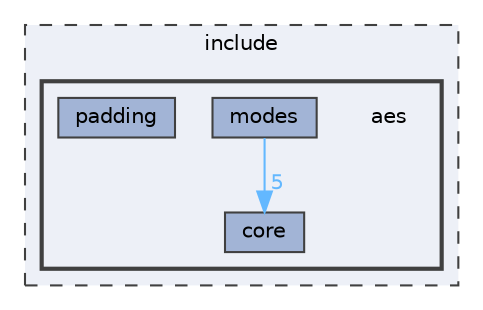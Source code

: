 digraph "aes"
{
 // LATEX_PDF_SIZE
  bgcolor="transparent";
  edge [fontname=Helvetica,fontsize=10,labelfontname=Helvetica,labelfontsize=10];
  node [fontname=Helvetica,fontsize=10,shape=box,height=0.2,width=0.4];
  compound=true
  subgraph clusterdir_d44c64559bbebec7f509842c48db8b23 {
    graph [ bgcolor="#edf0f7", pencolor="grey25", label="include", fontname=Helvetica,fontsize=10 style="filled,dashed", URL="dir_d44c64559bbebec7f509842c48db8b23.html",tooltip=""]
  subgraph clusterdir_6593be8ea212a9ae871d336631da2c87 {
    graph [ bgcolor="#edf0f7", pencolor="grey25", label="", fontname=Helvetica,fontsize=10 style="filled,bold", URL="dir_6593be8ea212a9ae871d336631da2c87.html",tooltip=""]
    dir_6593be8ea212a9ae871d336631da2c87 [shape=plaintext, label="aes"];
  dir_32119253bbe02203f6358b53a31315b3 [label="core", fillcolor="#a2b4d6", color="grey25", style="filled", URL="dir_32119253bbe02203f6358b53a31315b3.html",tooltip=""];
  dir_97afa5f085290be1c833a0c4d13894a4 [label="modes", fillcolor="#a2b4d6", color="grey25", style="filled", URL="dir_97afa5f085290be1c833a0c4d13894a4.html",tooltip=""];
  dir_e65b8fa94d0ca5ac7caf6c36ea8d3264 [label="padding", fillcolor="#a2b4d6", color="grey25", style="filled", URL="dir_e65b8fa94d0ca5ac7caf6c36ea8d3264.html",tooltip=""];
  }
  }
  dir_97afa5f085290be1c833a0c4d13894a4->dir_32119253bbe02203f6358b53a31315b3 [headlabel="5", labeldistance=1.5 headhref="dir_000005_000002.html" href="dir_000005_000002.html" color="steelblue1" fontcolor="steelblue1"];
}
